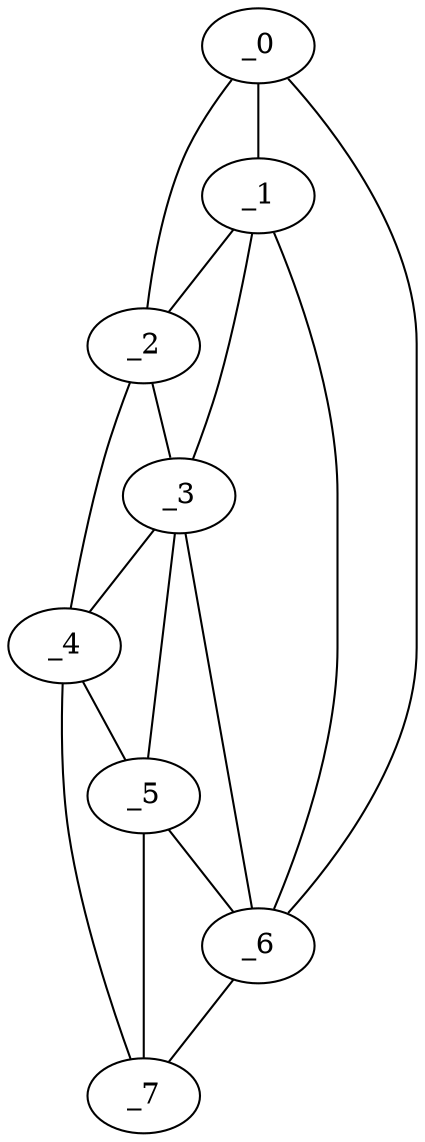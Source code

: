 graph "obj70__10.gxl" {
	_0	 [x=7,
		y=19];
	_1	 [x=10,
		y=20];
	_0 -- _1	 [valence=2];
	_2	 [x=11,
		y=48];
	_0 -- _2	 [valence=1];
	_6	 [x=123,
		y=17];
	_0 -- _6	 [valence=1];
	_1 -- _2	 [valence=2];
	_3	 [x=67,
		y=42];
	_1 -- _3	 [valence=1];
	_1 -- _6	 [valence=1];
	_2 -- _3	 [valence=2];
	_4	 [x=109,
		y=110];
	_2 -- _4	 [valence=1];
	_3 -- _4	 [valence=2];
	_5	 [x=119,
		y=48];
	_3 -- _5	 [valence=2];
	_3 -- _6	 [valence=2];
	_4 -- _5	 [valence=1];
	_7	 [x=125,
		y=40];
	_4 -- _7	 [valence=1];
	_5 -- _6	 [valence=1];
	_5 -- _7	 [valence=2];
	_6 -- _7	 [valence=1];
}
